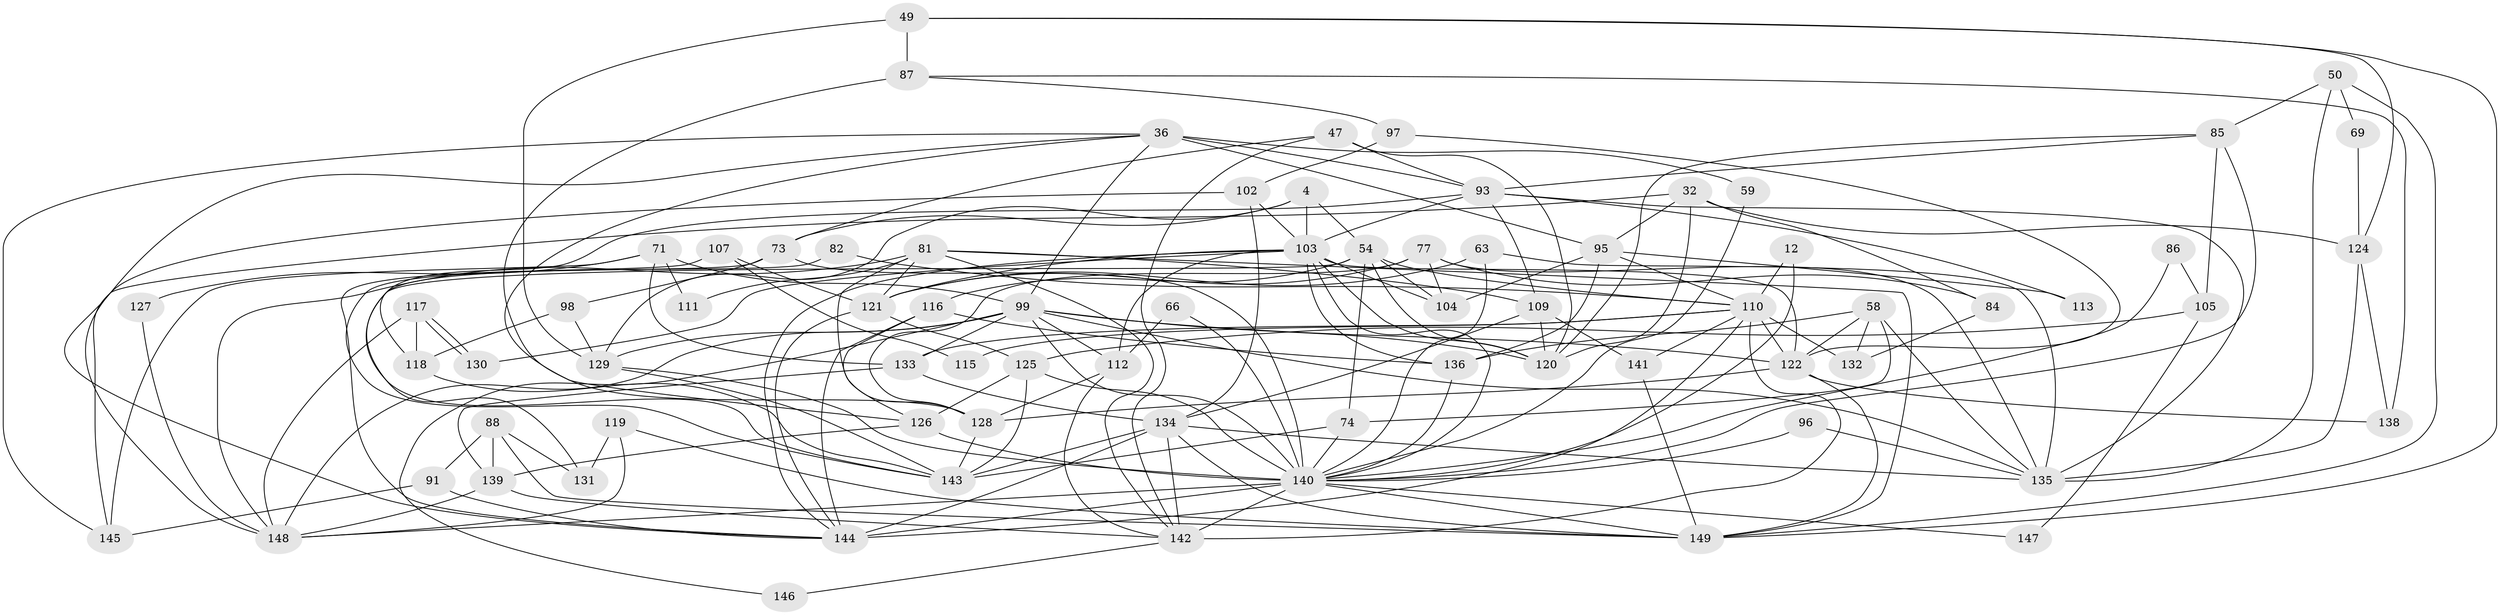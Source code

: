 // original degree distribution, {4: 0.348993288590604, 5: 0.1476510067114094, 3: 0.2550335570469799, 10: 0.006711409395973154, 6: 0.09395973154362416, 2: 0.11409395973154363, 8: 0.006711409395973154, 7: 0.026845637583892617}
// Generated by graph-tools (version 1.1) at 2025/52/03/09/25 04:52:09]
// undirected, 74 vertices, 185 edges
graph export_dot {
graph [start="1"]
  node [color=gray90,style=filled];
  4;
  12;
  32 [super="+26"];
  36;
  47;
  49;
  50;
  54 [super="+44"];
  58 [super="+48"];
  59 [super="+5"];
  63;
  66;
  69;
  71 [super="+16"];
  73 [super="+60"];
  74;
  77;
  81 [super="+24"];
  82;
  84;
  85 [super="+55"];
  86;
  87;
  88;
  91;
  93 [super="+15"];
  95 [super="+13+27"];
  96;
  97;
  98;
  99 [super="+37+90"];
  102;
  103 [super="+94+9"];
  104 [super="+100"];
  105;
  107;
  109 [super="+31"];
  110 [super="+20"];
  111;
  112 [super="+64"];
  113;
  115;
  116;
  117;
  118;
  119;
  120 [super="+33"];
  121 [super="+19"];
  122 [super="+70+106"];
  124;
  125 [super="+22"];
  126;
  127;
  128 [super="+61"];
  129 [super="+3"];
  130;
  131;
  132;
  133 [super="+28"];
  134 [super="+42+123+108"];
  135 [super="+34+56+114"];
  136 [super="+40"];
  138;
  139 [super="+65"];
  140 [super="+25+101+79+92"];
  141;
  142 [super="+51+83+67"];
  143 [super="+53"];
  144 [super="+23+57+41+46"];
  145;
  146;
  147;
  148 [super="+43+72"];
  149 [super="+14+89+137"];
  4 -- 73;
  4 -- 103;
  4 -- 129;
  4 -- 54;
  12 -- 110;
  12 -- 140;
  32 -- 120;
  32 -- 145;
  32 -- 84;
  32 -- 124;
  32 -- 95 [weight=2];
  36 -- 93;
  36 -- 59 [weight=2];
  36 -- 126;
  36 -- 145;
  36 -- 95;
  36 -- 99;
  36 -- 144;
  47 -- 93 [weight=2];
  47 -- 120;
  47 -- 73;
  47 -- 142;
  49 -- 124;
  49 -- 87;
  49 -- 129 [weight=2];
  49 -- 149;
  50 -- 69;
  50 -- 149;
  50 -- 85;
  50 -- 135;
  54 -- 104 [weight=2];
  54 -- 116;
  54 -- 131;
  54 -- 120;
  54 -- 110;
  54 -- 74;
  58 -- 122;
  58 -- 136;
  58 -- 132;
  58 -- 74;
  58 -- 135;
  59 -- 140;
  63 -- 121;
  63 -- 135;
  63 -- 140;
  66 -- 140;
  66 -- 112;
  69 -- 124;
  71 -- 133;
  71 -- 127 [weight=2];
  71 -- 145;
  71 -- 111;
  71 -- 99;
  73 -- 143;
  73 -- 140;
  73 -- 98;
  74 -- 143;
  74 -- 140;
  77 -- 84;
  77 -- 128;
  77 -- 121;
  77 -- 135;
  77 -- 104;
  81 -- 111;
  81 -- 128;
  81 -- 121 [weight=2];
  81 -- 148;
  81 -- 109;
  81 -- 149;
  81 -- 142;
  82 -- 110;
  82 -- 143;
  84 -- 132;
  85 -- 105;
  85 -- 120 [weight=2];
  85 -- 93;
  85 -- 140 [weight=2];
  86 -- 105;
  86 -- 140;
  87 -- 128 [weight=2];
  87 -- 97;
  87 -- 138;
  88 -- 131;
  88 -- 91;
  88 -- 139;
  88 -- 149;
  91 -- 145;
  91 -- 144;
  93 -- 109;
  93 -- 113;
  93 -- 118;
  93 -- 103;
  93 -- 135 [weight=2];
  95 -- 136;
  95 -- 113;
  95 -- 104;
  95 -- 110;
  96 -- 135;
  96 -- 140;
  97 -- 102;
  97 -- 122;
  98 -- 129;
  98 -- 118;
  99 -- 140 [weight=2];
  99 -- 122 [weight=2];
  99 -- 129;
  99 -- 146;
  99 -- 133 [weight=2];
  99 -- 148;
  99 -- 120;
  99 -- 112;
  99 -- 135;
  102 -- 148;
  102 -- 103;
  102 -- 134;
  103 -- 122 [weight=2];
  103 -- 130;
  103 -- 104 [weight=3];
  103 -- 136;
  103 -- 140;
  103 -- 144 [weight=2];
  103 -- 112;
  103 -- 120;
  103 -- 121;
  105 -- 147;
  105 -- 125;
  107 -- 115;
  107 -- 121;
  107 -- 144;
  109 -- 141;
  109 -- 120;
  109 -- 134;
  110 -- 133 [weight=2];
  110 -- 132;
  110 -- 141;
  110 -- 115;
  110 -- 122;
  110 -- 144 [weight=2];
  110 -- 142;
  112 -- 128;
  112 -- 142 [weight=2];
  116 -- 126;
  116 -- 136;
  116 -- 144;
  117 -- 118;
  117 -- 130;
  117 -- 130;
  117 -- 148;
  118 -- 143;
  119 -- 131;
  119 -- 149;
  119 -- 148;
  121 -- 125 [weight=2];
  121 -- 144;
  122 -- 149 [weight=3];
  122 -- 138;
  122 -- 128;
  124 -- 138;
  124 -- 135;
  125 -- 126;
  125 -- 143 [weight=2];
  125 -- 140;
  126 -- 140;
  126 -- 139;
  127 -- 148;
  128 -- 143;
  129 -- 143 [weight=2];
  129 -- 140;
  133 -- 134;
  133 -- 139;
  134 -- 149 [weight=2];
  134 -- 142 [weight=3];
  134 -- 144 [weight=2];
  134 -- 143;
  134 -- 135;
  136 -- 140;
  139 -- 148;
  139 -- 142;
  140 -- 148 [weight=2];
  140 -- 142 [weight=3];
  140 -- 149 [weight=2];
  140 -- 147;
  140 -- 144 [weight=2];
  141 -- 149;
  142 -- 146;
}
